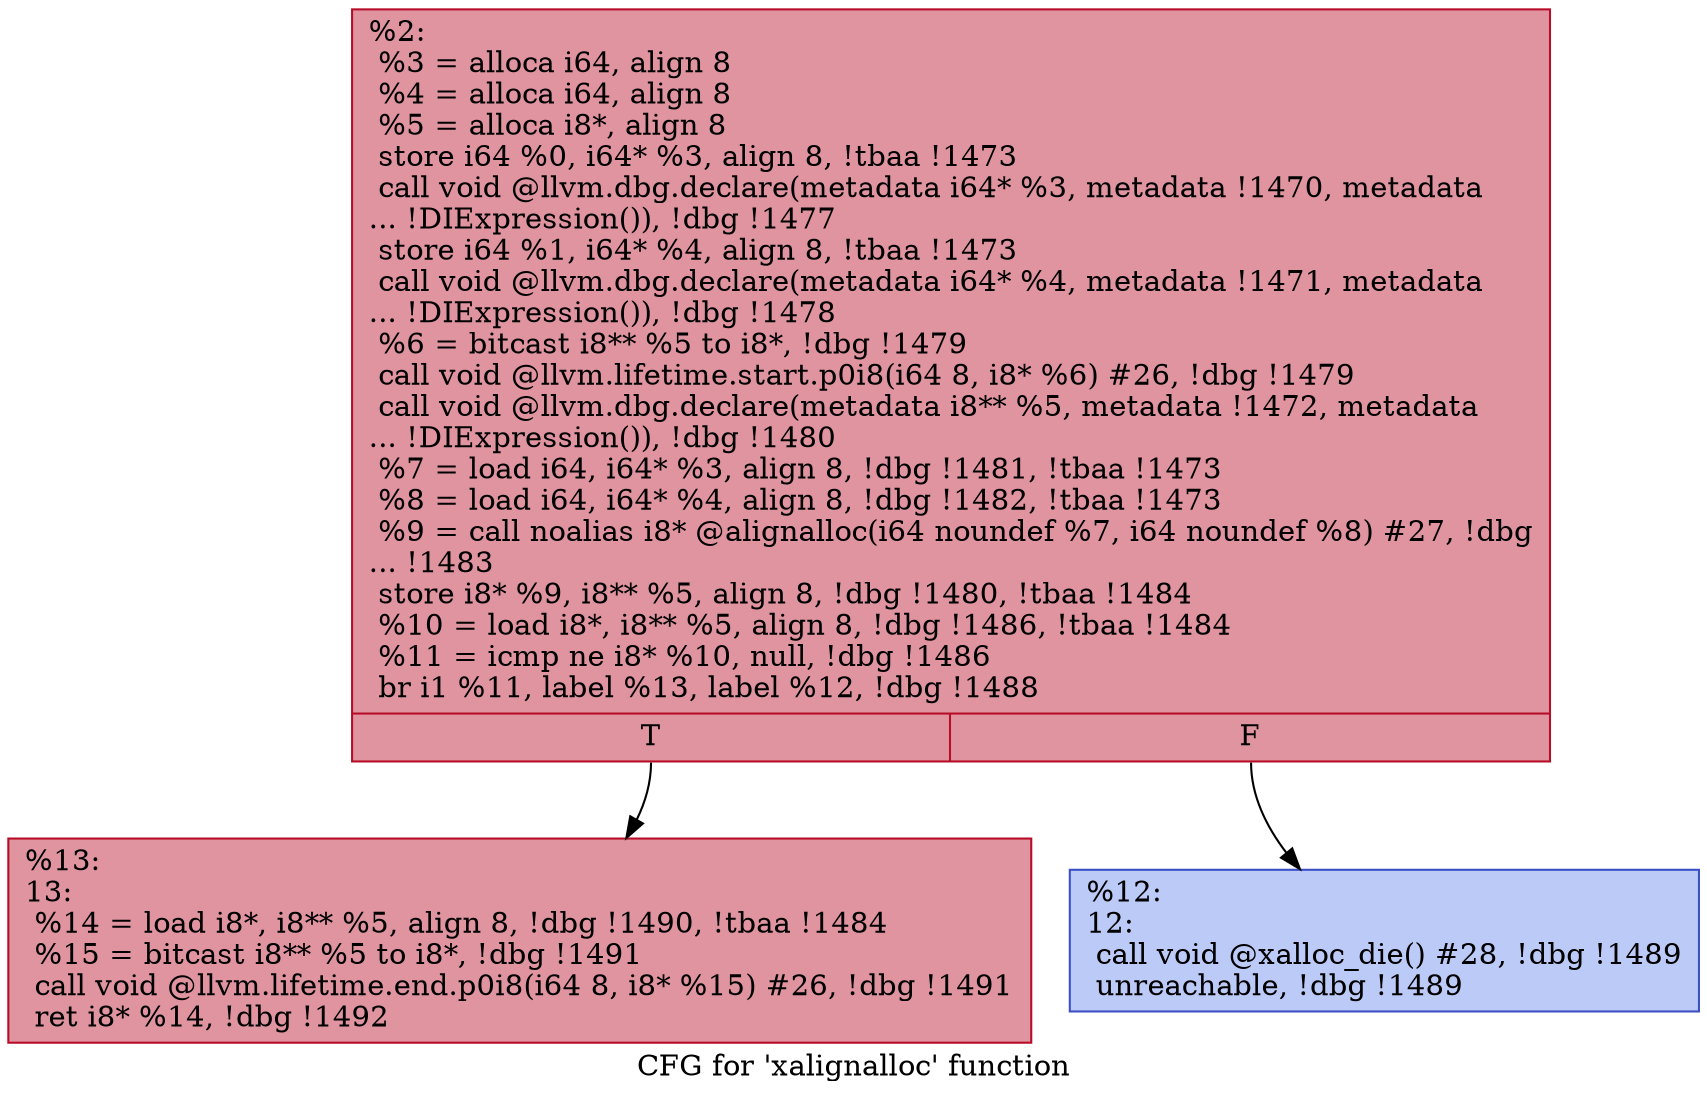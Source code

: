 digraph "CFG for 'xalignalloc' function" {
	label="CFG for 'xalignalloc' function";

	Node0xe08000 [shape=record,color="#b70d28ff", style=filled, fillcolor="#b70d2870",label="{%2:\l  %3 = alloca i64, align 8\l  %4 = alloca i64, align 8\l  %5 = alloca i8*, align 8\l  store i64 %0, i64* %3, align 8, !tbaa !1473\l  call void @llvm.dbg.declare(metadata i64* %3, metadata !1470, metadata\l... !DIExpression()), !dbg !1477\l  store i64 %1, i64* %4, align 8, !tbaa !1473\l  call void @llvm.dbg.declare(metadata i64* %4, metadata !1471, metadata\l... !DIExpression()), !dbg !1478\l  %6 = bitcast i8** %5 to i8*, !dbg !1479\l  call void @llvm.lifetime.start.p0i8(i64 8, i8* %6) #26, !dbg !1479\l  call void @llvm.dbg.declare(metadata i8** %5, metadata !1472, metadata\l... !DIExpression()), !dbg !1480\l  %7 = load i64, i64* %3, align 8, !dbg !1481, !tbaa !1473\l  %8 = load i64, i64* %4, align 8, !dbg !1482, !tbaa !1473\l  %9 = call noalias i8* @alignalloc(i64 noundef %7, i64 noundef %8) #27, !dbg\l... !1483\l  store i8* %9, i8** %5, align 8, !dbg !1480, !tbaa !1484\l  %10 = load i8*, i8** %5, align 8, !dbg !1486, !tbaa !1484\l  %11 = icmp ne i8* %10, null, !dbg !1486\l  br i1 %11, label %13, label %12, !dbg !1488\l|{<s0>T|<s1>F}}"];
	Node0xe08000:s0 -> Node0xe09020;
	Node0xe08000:s1 -> Node0xe08fd0;
	Node0xe08fd0 [shape=record,color="#3d50c3ff", style=filled, fillcolor="#6687ed70",label="{%12:\l12:                                               \l  call void @xalloc_die() #28, !dbg !1489\l  unreachable, !dbg !1489\l}"];
	Node0xe09020 [shape=record,color="#b70d28ff", style=filled, fillcolor="#b70d2870",label="{%13:\l13:                                               \l  %14 = load i8*, i8** %5, align 8, !dbg !1490, !tbaa !1484\l  %15 = bitcast i8** %5 to i8*, !dbg !1491\l  call void @llvm.lifetime.end.p0i8(i64 8, i8* %15) #26, !dbg !1491\l  ret i8* %14, !dbg !1492\l}"];
}
